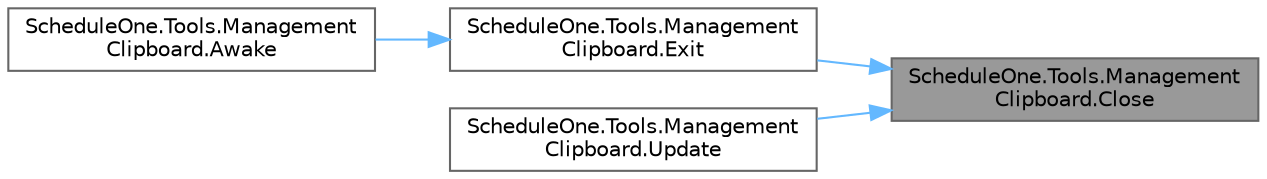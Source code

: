 digraph "ScheduleOne.Tools.ManagementClipboard.Close"
{
 // LATEX_PDF_SIZE
  bgcolor="transparent";
  edge [fontname=Helvetica,fontsize=10,labelfontname=Helvetica,labelfontsize=10];
  node [fontname=Helvetica,fontsize=10,shape=box,height=0.2,width=0.4];
  rankdir="RL";
  Node1 [id="Node000001",label="ScheduleOne.Tools.Management\lClipboard.Close",height=0.2,width=0.4,color="gray40", fillcolor="grey60", style="filled", fontcolor="black",tooltip=" "];
  Node1 -> Node2 [id="edge1_Node000001_Node000002",dir="back",color="steelblue1",style="solid",tooltip=" "];
  Node2 [id="Node000002",label="ScheduleOne.Tools.Management\lClipboard.Exit",height=0.2,width=0.4,color="grey40", fillcolor="white", style="filled",URL="$class_schedule_one_1_1_tools_1_1_management_clipboard.html#a068053e56a8ca9e327fdd068df697c7b",tooltip=" "];
  Node2 -> Node3 [id="edge2_Node000002_Node000003",dir="back",color="steelblue1",style="solid",tooltip=" "];
  Node3 [id="Node000003",label="ScheduleOne.Tools.Management\lClipboard.Awake",height=0.2,width=0.4,color="grey40", fillcolor="white", style="filled",URL="$class_schedule_one_1_1_tools_1_1_management_clipboard.html#a25ea9896a4cf75dbb2bb1a97ddf95576",tooltip=" "];
  Node1 -> Node4 [id="edge3_Node000001_Node000004",dir="back",color="steelblue1",style="solid",tooltip=" "];
  Node4 [id="Node000004",label="ScheduleOne.Tools.Management\lClipboard.Update",height=0.2,width=0.4,color="grey40", fillcolor="white", style="filled",URL="$class_schedule_one_1_1_tools_1_1_management_clipboard.html#a200072d9d9d6c7b65d9d8cab06c7b15b",tooltip=" "];
}

